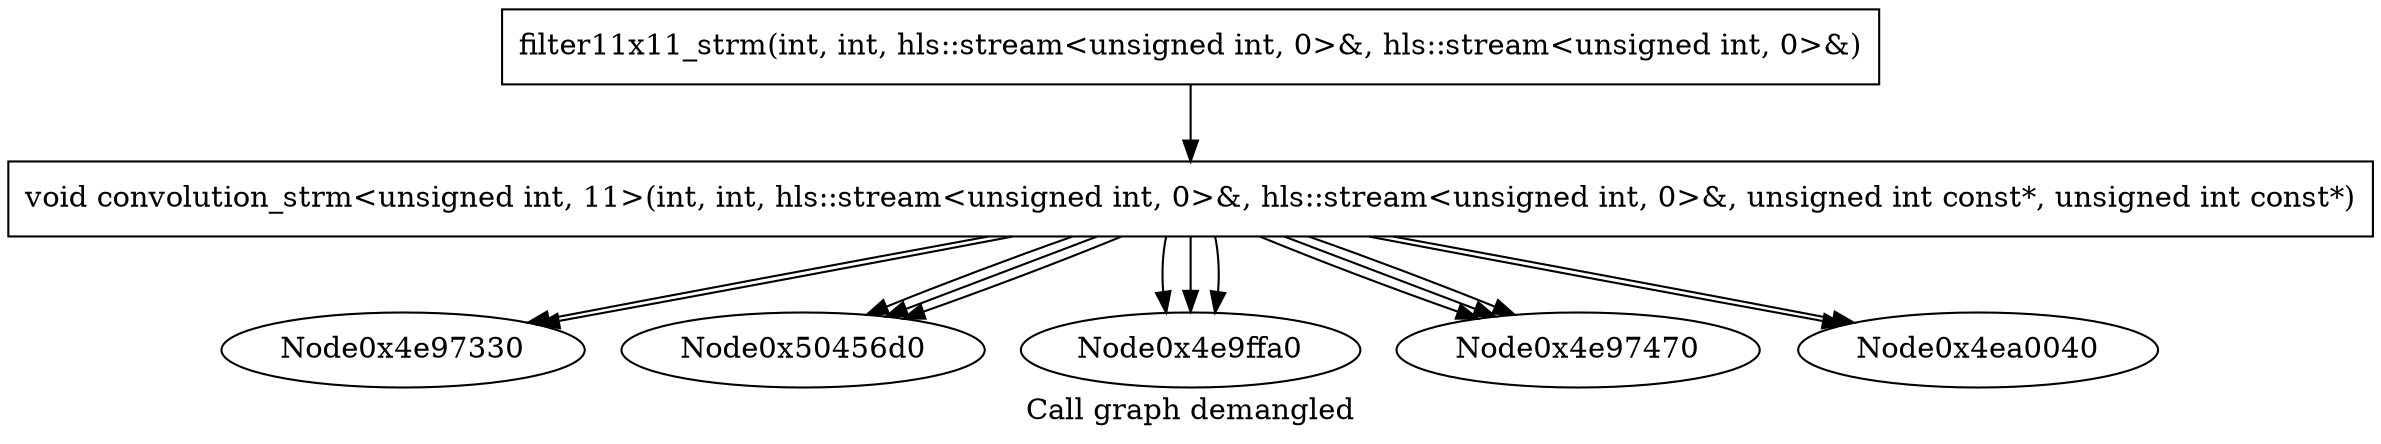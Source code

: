 digraph "Call graph demangled" {
	label="Call graph demangled";

	Node0x4e9ff30 [shape=record,label="{filter11x11_strm(int, int, hls::stream\<unsigned int, 0\>&, hls::stream\<unsigned int, 0\>&)}" fid="1" demanglename="filter11x11_strm" manglename="_Z16filter11x11_strmiiRN3hls6streamIjLi0EEES2_" filename="../../../../convolution.cpp" linenumber="226"];
	Node0x4e9ff30 -> Node0x5045670;
	Node0x5045670 [shape=record,label="{void convolution_strm\<unsigned int, 11\>(int, int, hls::stream\<unsigned int, 0\>&, hls::stream\<unsigned int, 0\>&, unsigned int const*, unsigned int const*)}" fid="2" demanglename="convolution_strm\<unsigned int, 11\>" manglename="_ZL16convolution_strmIjLi11EEviiRN3hls6streamIT_Li0EEES4_PKS2_S6_" filename="../../../../convolution.cpp" linenumber="114"];
	Node0x5045670 -> Node0x4e97330;
	Node0x5045670 -> Node0x4e97330;
	Node0x5045670 -> Node0x50456d0;
	Node0x5045670 -> Node0x50456d0;
	Node0x5045670 -> Node0x50456d0;
	Node0x5045670 -> Node0x4e9ffa0;
	Node0x5045670 -> Node0x4e97470;
	Node0x5045670 -> Node0x4e9ffa0;
	Node0x5045670 -> Node0x4e97470;
	Node0x5045670 -> Node0x4e9ffa0;
	Node0x5045670 -> Node0x4e97470;
	Node0x5045670 -> Node0x4ea0040;
	Node0x5045670 -> Node0x4ea0040;
}
